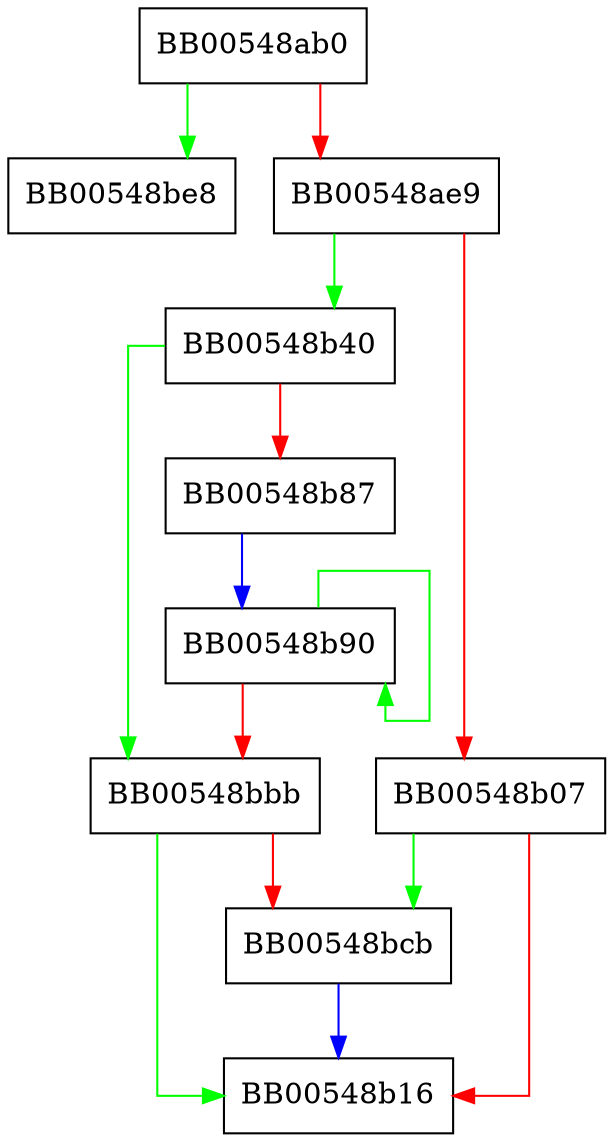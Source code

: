digraph bn_lshift_fixed_top {
  node [shape="box"];
  graph [splines=ortho];
  BB00548ab0 -> BB00548be8 [color="green"];
  BB00548ab0 -> BB00548ae9 [color="red"];
  BB00548ae9 -> BB00548b40 [color="green"];
  BB00548ae9 -> BB00548b07 [color="red"];
  BB00548b07 -> BB00548bcb [color="green"];
  BB00548b07 -> BB00548b16 [color="red"];
  BB00548b40 -> BB00548bbb [color="green"];
  BB00548b40 -> BB00548b87 [color="red"];
  BB00548b87 -> BB00548b90 [color="blue"];
  BB00548b90 -> BB00548b90 [color="green"];
  BB00548b90 -> BB00548bbb [color="red"];
  BB00548bbb -> BB00548b16 [color="green"];
  BB00548bbb -> BB00548bcb [color="red"];
  BB00548bcb -> BB00548b16 [color="blue"];
}